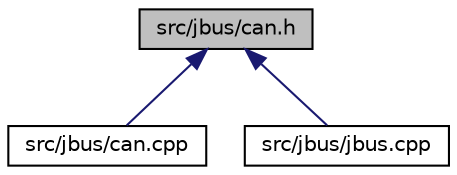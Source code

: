 digraph "src/jbus/can.h"
{
  edge [fontname="Helvetica",fontsize="10",labelfontname="Helvetica",labelfontsize="10"];
  node [fontname="Helvetica",fontsize="10",shape=record];
  Node8 [label="src/jbus/can.h",height=0.2,width=0.4,color="black", fillcolor="grey75", style="filled", fontcolor="black"];
  Node8 -> Node9 [dir="back",color="midnightblue",fontsize="10",style="solid",fontname="Helvetica"];
  Node9 [label="src/jbus/can.cpp",height=0.2,width=0.4,color="black", fillcolor="white", style="filled",URL="$can_8cpp.html"];
  Node8 -> Node10 [dir="back",color="midnightblue",fontsize="10",style="solid",fontname="Helvetica"];
  Node10 [label="src/jbus/jbus.cpp",height=0.2,width=0.4,color="black", fillcolor="white", style="filled",URL="$jbus_8cpp.html"];
}
